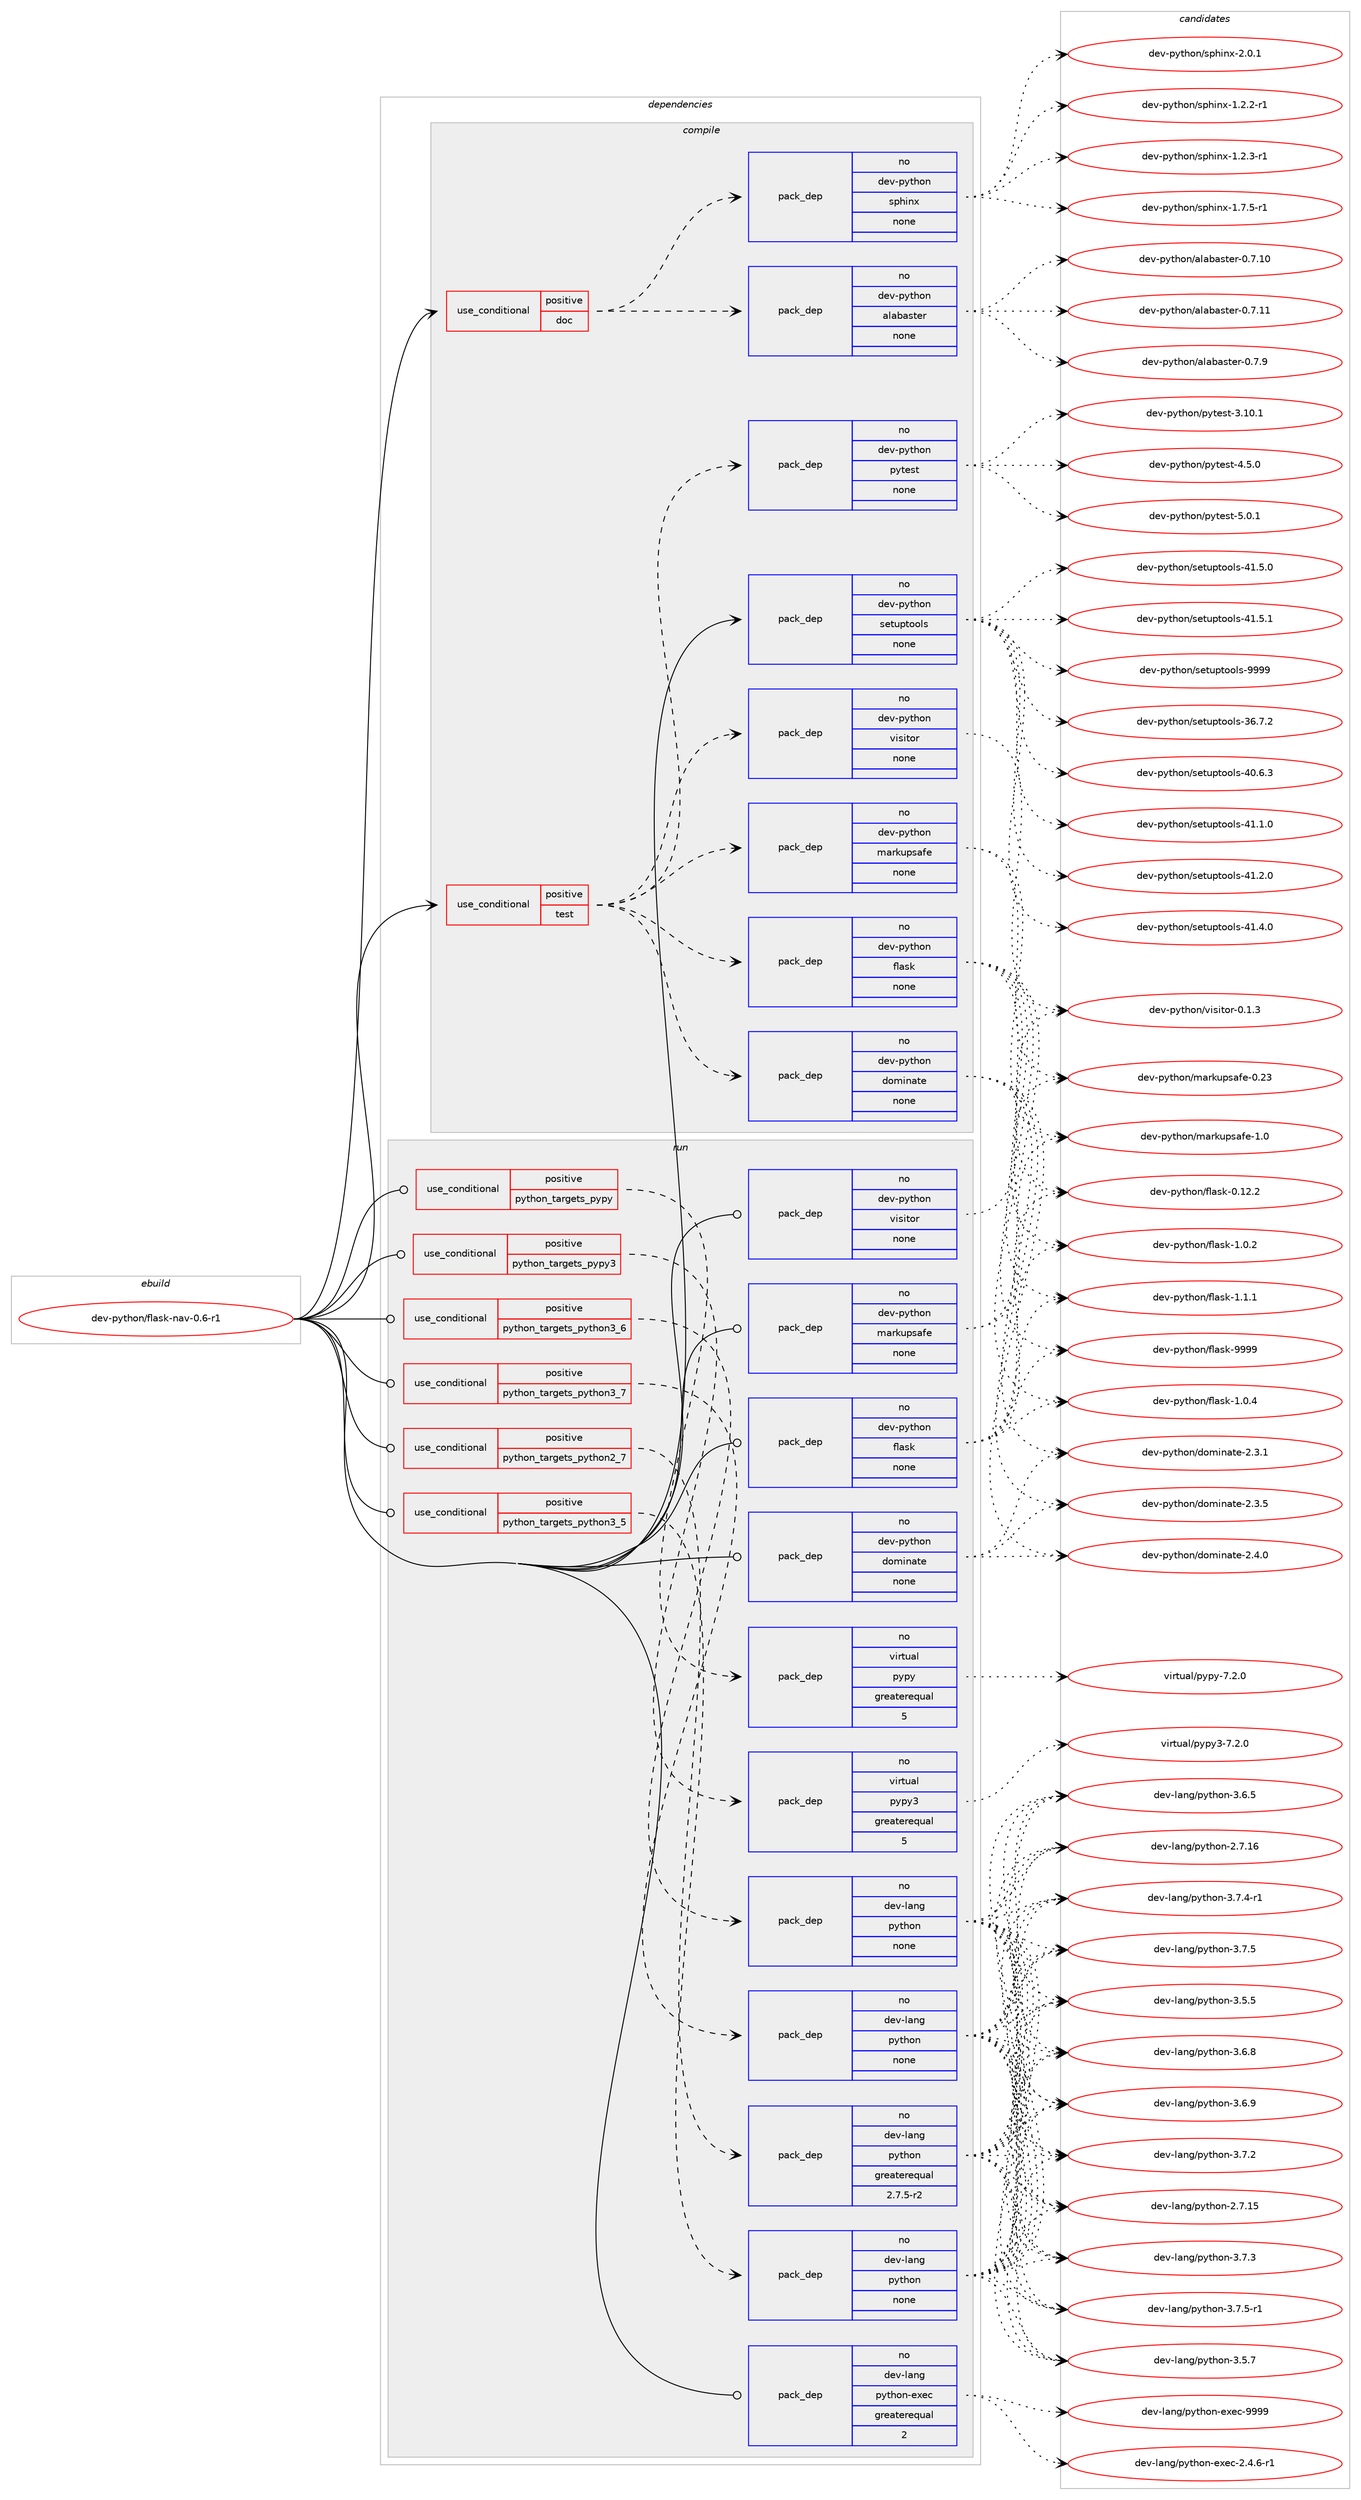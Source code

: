 digraph prolog {

# *************
# Graph options
# *************

newrank=true;
concentrate=true;
compound=true;
graph [rankdir=LR,fontname=Helvetica,fontsize=10,ranksep=1.5];#, ranksep=2.5, nodesep=0.2];
edge  [arrowhead=vee];
node  [fontname=Helvetica,fontsize=10];

# **********
# The ebuild
# **********

subgraph cluster_leftcol {
color=gray;
rank=same;
label=<<i>ebuild</i>>;
id [label="dev-python/flask-nav-0.6-r1", color=red, width=4, href="../dev-python/flask-nav-0.6-r1.svg"];
}

# ****************
# The dependencies
# ****************

subgraph cluster_midcol {
color=gray;
label=<<i>dependencies</i>>;
subgraph cluster_compile {
fillcolor="#eeeeee";
style=filled;
label=<<i>compile</i>>;
subgraph cond139541 {
dependency605165 [label=<<TABLE BORDER="0" CELLBORDER="1" CELLSPACING="0" CELLPADDING="4"><TR><TD ROWSPAN="3" CELLPADDING="10">use_conditional</TD></TR><TR><TD>positive</TD></TR><TR><TD>doc</TD></TR></TABLE>>, shape=none, color=red];
subgraph pack453827 {
dependency605166 [label=<<TABLE BORDER="0" CELLBORDER="1" CELLSPACING="0" CELLPADDING="4" WIDTH="220"><TR><TD ROWSPAN="6" CELLPADDING="30">pack_dep</TD></TR><TR><TD WIDTH="110">no</TD></TR><TR><TD>dev-python</TD></TR><TR><TD>alabaster</TD></TR><TR><TD>none</TD></TR><TR><TD></TD></TR></TABLE>>, shape=none, color=blue];
}
dependency605165:e -> dependency605166:w [weight=20,style="dashed",arrowhead="vee"];
subgraph pack453828 {
dependency605167 [label=<<TABLE BORDER="0" CELLBORDER="1" CELLSPACING="0" CELLPADDING="4" WIDTH="220"><TR><TD ROWSPAN="6" CELLPADDING="30">pack_dep</TD></TR><TR><TD WIDTH="110">no</TD></TR><TR><TD>dev-python</TD></TR><TR><TD>sphinx</TD></TR><TR><TD>none</TD></TR><TR><TD></TD></TR></TABLE>>, shape=none, color=blue];
}
dependency605165:e -> dependency605167:w [weight=20,style="dashed",arrowhead="vee"];
}
id:e -> dependency605165:w [weight=20,style="solid",arrowhead="vee"];
subgraph cond139542 {
dependency605168 [label=<<TABLE BORDER="0" CELLBORDER="1" CELLSPACING="0" CELLPADDING="4"><TR><TD ROWSPAN="3" CELLPADDING="10">use_conditional</TD></TR><TR><TD>positive</TD></TR><TR><TD>test</TD></TR></TABLE>>, shape=none, color=red];
subgraph pack453829 {
dependency605169 [label=<<TABLE BORDER="0" CELLBORDER="1" CELLSPACING="0" CELLPADDING="4" WIDTH="220"><TR><TD ROWSPAN="6" CELLPADDING="30">pack_dep</TD></TR><TR><TD WIDTH="110">no</TD></TR><TR><TD>dev-python</TD></TR><TR><TD>dominate</TD></TR><TR><TD>none</TD></TR><TR><TD></TD></TR></TABLE>>, shape=none, color=blue];
}
dependency605168:e -> dependency605169:w [weight=20,style="dashed",arrowhead="vee"];
subgraph pack453830 {
dependency605170 [label=<<TABLE BORDER="0" CELLBORDER="1" CELLSPACING="0" CELLPADDING="4" WIDTH="220"><TR><TD ROWSPAN="6" CELLPADDING="30">pack_dep</TD></TR><TR><TD WIDTH="110">no</TD></TR><TR><TD>dev-python</TD></TR><TR><TD>flask</TD></TR><TR><TD>none</TD></TR><TR><TD></TD></TR></TABLE>>, shape=none, color=blue];
}
dependency605168:e -> dependency605170:w [weight=20,style="dashed",arrowhead="vee"];
subgraph pack453831 {
dependency605171 [label=<<TABLE BORDER="0" CELLBORDER="1" CELLSPACING="0" CELLPADDING="4" WIDTH="220"><TR><TD ROWSPAN="6" CELLPADDING="30">pack_dep</TD></TR><TR><TD WIDTH="110">no</TD></TR><TR><TD>dev-python</TD></TR><TR><TD>markupsafe</TD></TR><TR><TD>none</TD></TR><TR><TD></TD></TR></TABLE>>, shape=none, color=blue];
}
dependency605168:e -> dependency605171:w [weight=20,style="dashed",arrowhead="vee"];
subgraph pack453832 {
dependency605172 [label=<<TABLE BORDER="0" CELLBORDER="1" CELLSPACING="0" CELLPADDING="4" WIDTH="220"><TR><TD ROWSPAN="6" CELLPADDING="30">pack_dep</TD></TR><TR><TD WIDTH="110">no</TD></TR><TR><TD>dev-python</TD></TR><TR><TD>visitor</TD></TR><TR><TD>none</TD></TR><TR><TD></TD></TR></TABLE>>, shape=none, color=blue];
}
dependency605168:e -> dependency605172:w [weight=20,style="dashed",arrowhead="vee"];
subgraph pack453833 {
dependency605173 [label=<<TABLE BORDER="0" CELLBORDER="1" CELLSPACING="0" CELLPADDING="4" WIDTH="220"><TR><TD ROWSPAN="6" CELLPADDING="30">pack_dep</TD></TR><TR><TD WIDTH="110">no</TD></TR><TR><TD>dev-python</TD></TR><TR><TD>pytest</TD></TR><TR><TD>none</TD></TR><TR><TD></TD></TR></TABLE>>, shape=none, color=blue];
}
dependency605168:e -> dependency605173:w [weight=20,style="dashed",arrowhead="vee"];
}
id:e -> dependency605168:w [weight=20,style="solid",arrowhead="vee"];
subgraph pack453834 {
dependency605174 [label=<<TABLE BORDER="0" CELLBORDER="1" CELLSPACING="0" CELLPADDING="4" WIDTH="220"><TR><TD ROWSPAN="6" CELLPADDING="30">pack_dep</TD></TR><TR><TD WIDTH="110">no</TD></TR><TR><TD>dev-python</TD></TR><TR><TD>setuptools</TD></TR><TR><TD>none</TD></TR><TR><TD></TD></TR></TABLE>>, shape=none, color=blue];
}
id:e -> dependency605174:w [weight=20,style="solid",arrowhead="vee"];
}
subgraph cluster_compileandrun {
fillcolor="#eeeeee";
style=filled;
label=<<i>compile and run</i>>;
}
subgraph cluster_run {
fillcolor="#eeeeee";
style=filled;
label=<<i>run</i>>;
subgraph cond139543 {
dependency605175 [label=<<TABLE BORDER="0" CELLBORDER="1" CELLSPACING="0" CELLPADDING="4"><TR><TD ROWSPAN="3" CELLPADDING="10">use_conditional</TD></TR><TR><TD>positive</TD></TR><TR><TD>python_targets_pypy</TD></TR></TABLE>>, shape=none, color=red];
subgraph pack453835 {
dependency605176 [label=<<TABLE BORDER="0" CELLBORDER="1" CELLSPACING="0" CELLPADDING="4" WIDTH="220"><TR><TD ROWSPAN="6" CELLPADDING="30">pack_dep</TD></TR><TR><TD WIDTH="110">no</TD></TR><TR><TD>virtual</TD></TR><TR><TD>pypy</TD></TR><TR><TD>greaterequal</TD></TR><TR><TD>5</TD></TR></TABLE>>, shape=none, color=blue];
}
dependency605175:e -> dependency605176:w [weight=20,style="dashed",arrowhead="vee"];
}
id:e -> dependency605175:w [weight=20,style="solid",arrowhead="odot"];
subgraph cond139544 {
dependency605177 [label=<<TABLE BORDER="0" CELLBORDER="1" CELLSPACING="0" CELLPADDING="4"><TR><TD ROWSPAN="3" CELLPADDING="10">use_conditional</TD></TR><TR><TD>positive</TD></TR><TR><TD>python_targets_pypy3</TD></TR></TABLE>>, shape=none, color=red];
subgraph pack453836 {
dependency605178 [label=<<TABLE BORDER="0" CELLBORDER="1" CELLSPACING="0" CELLPADDING="4" WIDTH="220"><TR><TD ROWSPAN="6" CELLPADDING="30">pack_dep</TD></TR><TR><TD WIDTH="110">no</TD></TR><TR><TD>virtual</TD></TR><TR><TD>pypy3</TD></TR><TR><TD>greaterequal</TD></TR><TR><TD>5</TD></TR></TABLE>>, shape=none, color=blue];
}
dependency605177:e -> dependency605178:w [weight=20,style="dashed",arrowhead="vee"];
}
id:e -> dependency605177:w [weight=20,style="solid",arrowhead="odot"];
subgraph cond139545 {
dependency605179 [label=<<TABLE BORDER="0" CELLBORDER="1" CELLSPACING="0" CELLPADDING="4"><TR><TD ROWSPAN="3" CELLPADDING="10">use_conditional</TD></TR><TR><TD>positive</TD></TR><TR><TD>python_targets_python2_7</TD></TR></TABLE>>, shape=none, color=red];
subgraph pack453837 {
dependency605180 [label=<<TABLE BORDER="0" CELLBORDER="1" CELLSPACING="0" CELLPADDING="4" WIDTH="220"><TR><TD ROWSPAN="6" CELLPADDING="30">pack_dep</TD></TR><TR><TD WIDTH="110">no</TD></TR><TR><TD>dev-lang</TD></TR><TR><TD>python</TD></TR><TR><TD>greaterequal</TD></TR><TR><TD>2.7.5-r2</TD></TR></TABLE>>, shape=none, color=blue];
}
dependency605179:e -> dependency605180:w [weight=20,style="dashed",arrowhead="vee"];
}
id:e -> dependency605179:w [weight=20,style="solid",arrowhead="odot"];
subgraph cond139546 {
dependency605181 [label=<<TABLE BORDER="0" CELLBORDER="1" CELLSPACING="0" CELLPADDING="4"><TR><TD ROWSPAN="3" CELLPADDING="10">use_conditional</TD></TR><TR><TD>positive</TD></TR><TR><TD>python_targets_python3_5</TD></TR></TABLE>>, shape=none, color=red];
subgraph pack453838 {
dependency605182 [label=<<TABLE BORDER="0" CELLBORDER="1" CELLSPACING="0" CELLPADDING="4" WIDTH="220"><TR><TD ROWSPAN="6" CELLPADDING="30">pack_dep</TD></TR><TR><TD WIDTH="110">no</TD></TR><TR><TD>dev-lang</TD></TR><TR><TD>python</TD></TR><TR><TD>none</TD></TR><TR><TD></TD></TR></TABLE>>, shape=none, color=blue];
}
dependency605181:e -> dependency605182:w [weight=20,style="dashed",arrowhead="vee"];
}
id:e -> dependency605181:w [weight=20,style="solid",arrowhead="odot"];
subgraph cond139547 {
dependency605183 [label=<<TABLE BORDER="0" CELLBORDER="1" CELLSPACING="0" CELLPADDING="4"><TR><TD ROWSPAN="3" CELLPADDING="10">use_conditional</TD></TR><TR><TD>positive</TD></TR><TR><TD>python_targets_python3_6</TD></TR></TABLE>>, shape=none, color=red];
subgraph pack453839 {
dependency605184 [label=<<TABLE BORDER="0" CELLBORDER="1" CELLSPACING="0" CELLPADDING="4" WIDTH="220"><TR><TD ROWSPAN="6" CELLPADDING="30">pack_dep</TD></TR><TR><TD WIDTH="110">no</TD></TR><TR><TD>dev-lang</TD></TR><TR><TD>python</TD></TR><TR><TD>none</TD></TR><TR><TD></TD></TR></TABLE>>, shape=none, color=blue];
}
dependency605183:e -> dependency605184:w [weight=20,style="dashed",arrowhead="vee"];
}
id:e -> dependency605183:w [weight=20,style="solid",arrowhead="odot"];
subgraph cond139548 {
dependency605185 [label=<<TABLE BORDER="0" CELLBORDER="1" CELLSPACING="0" CELLPADDING="4"><TR><TD ROWSPAN="3" CELLPADDING="10">use_conditional</TD></TR><TR><TD>positive</TD></TR><TR><TD>python_targets_python3_7</TD></TR></TABLE>>, shape=none, color=red];
subgraph pack453840 {
dependency605186 [label=<<TABLE BORDER="0" CELLBORDER="1" CELLSPACING="0" CELLPADDING="4" WIDTH="220"><TR><TD ROWSPAN="6" CELLPADDING="30">pack_dep</TD></TR><TR><TD WIDTH="110">no</TD></TR><TR><TD>dev-lang</TD></TR><TR><TD>python</TD></TR><TR><TD>none</TD></TR><TR><TD></TD></TR></TABLE>>, shape=none, color=blue];
}
dependency605185:e -> dependency605186:w [weight=20,style="dashed",arrowhead="vee"];
}
id:e -> dependency605185:w [weight=20,style="solid",arrowhead="odot"];
subgraph pack453841 {
dependency605187 [label=<<TABLE BORDER="0" CELLBORDER="1" CELLSPACING="0" CELLPADDING="4" WIDTH="220"><TR><TD ROWSPAN="6" CELLPADDING="30">pack_dep</TD></TR><TR><TD WIDTH="110">no</TD></TR><TR><TD>dev-lang</TD></TR><TR><TD>python-exec</TD></TR><TR><TD>greaterequal</TD></TR><TR><TD>2</TD></TR></TABLE>>, shape=none, color=blue];
}
id:e -> dependency605187:w [weight=20,style="solid",arrowhead="odot"];
subgraph pack453842 {
dependency605188 [label=<<TABLE BORDER="0" CELLBORDER="1" CELLSPACING="0" CELLPADDING="4" WIDTH="220"><TR><TD ROWSPAN="6" CELLPADDING="30">pack_dep</TD></TR><TR><TD WIDTH="110">no</TD></TR><TR><TD>dev-python</TD></TR><TR><TD>dominate</TD></TR><TR><TD>none</TD></TR><TR><TD></TD></TR></TABLE>>, shape=none, color=blue];
}
id:e -> dependency605188:w [weight=20,style="solid",arrowhead="odot"];
subgraph pack453843 {
dependency605189 [label=<<TABLE BORDER="0" CELLBORDER="1" CELLSPACING="0" CELLPADDING="4" WIDTH="220"><TR><TD ROWSPAN="6" CELLPADDING="30">pack_dep</TD></TR><TR><TD WIDTH="110">no</TD></TR><TR><TD>dev-python</TD></TR><TR><TD>flask</TD></TR><TR><TD>none</TD></TR><TR><TD></TD></TR></TABLE>>, shape=none, color=blue];
}
id:e -> dependency605189:w [weight=20,style="solid",arrowhead="odot"];
subgraph pack453844 {
dependency605190 [label=<<TABLE BORDER="0" CELLBORDER="1" CELLSPACING="0" CELLPADDING="4" WIDTH="220"><TR><TD ROWSPAN="6" CELLPADDING="30">pack_dep</TD></TR><TR><TD WIDTH="110">no</TD></TR><TR><TD>dev-python</TD></TR><TR><TD>markupsafe</TD></TR><TR><TD>none</TD></TR><TR><TD></TD></TR></TABLE>>, shape=none, color=blue];
}
id:e -> dependency605190:w [weight=20,style="solid",arrowhead="odot"];
subgraph pack453845 {
dependency605191 [label=<<TABLE BORDER="0" CELLBORDER="1" CELLSPACING="0" CELLPADDING="4" WIDTH="220"><TR><TD ROWSPAN="6" CELLPADDING="30">pack_dep</TD></TR><TR><TD WIDTH="110">no</TD></TR><TR><TD>dev-python</TD></TR><TR><TD>visitor</TD></TR><TR><TD>none</TD></TR><TR><TD></TD></TR></TABLE>>, shape=none, color=blue];
}
id:e -> dependency605191:w [weight=20,style="solid",arrowhead="odot"];
}
}

# **************
# The candidates
# **************

subgraph cluster_choices {
rank=same;
color=gray;
label=<<i>candidates</i>>;

subgraph choice453827 {
color=black;
nodesep=1;
choice10010111845112121116104111110479710897989711511610111445484655464948 [label="dev-python/alabaster-0.7.10", color=red, width=4,href="../dev-python/alabaster-0.7.10.svg"];
choice10010111845112121116104111110479710897989711511610111445484655464949 [label="dev-python/alabaster-0.7.11", color=red, width=4,href="../dev-python/alabaster-0.7.11.svg"];
choice100101118451121211161041111104797108979897115116101114454846554657 [label="dev-python/alabaster-0.7.9", color=red, width=4,href="../dev-python/alabaster-0.7.9.svg"];
dependency605166:e -> choice10010111845112121116104111110479710897989711511610111445484655464948:w [style=dotted,weight="100"];
dependency605166:e -> choice10010111845112121116104111110479710897989711511610111445484655464949:w [style=dotted,weight="100"];
dependency605166:e -> choice100101118451121211161041111104797108979897115116101114454846554657:w [style=dotted,weight="100"];
}
subgraph choice453828 {
color=black;
nodesep=1;
choice10010111845112121116104111110471151121041051101204549465046504511449 [label="dev-python/sphinx-1.2.2-r1", color=red, width=4,href="../dev-python/sphinx-1.2.2-r1.svg"];
choice10010111845112121116104111110471151121041051101204549465046514511449 [label="dev-python/sphinx-1.2.3-r1", color=red, width=4,href="../dev-python/sphinx-1.2.3-r1.svg"];
choice10010111845112121116104111110471151121041051101204549465546534511449 [label="dev-python/sphinx-1.7.5-r1", color=red, width=4,href="../dev-python/sphinx-1.7.5-r1.svg"];
choice1001011184511212111610411111047115112104105110120455046484649 [label="dev-python/sphinx-2.0.1", color=red, width=4,href="../dev-python/sphinx-2.0.1.svg"];
dependency605167:e -> choice10010111845112121116104111110471151121041051101204549465046504511449:w [style=dotted,weight="100"];
dependency605167:e -> choice10010111845112121116104111110471151121041051101204549465046514511449:w [style=dotted,weight="100"];
dependency605167:e -> choice10010111845112121116104111110471151121041051101204549465546534511449:w [style=dotted,weight="100"];
dependency605167:e -> choice1001011184511212111610411111047115112104105110120455046484649:w [style=dotted,weight="100"];
}
subgraph choice453829 {
color=black;
nodesep=1;
choice100101118451121211161041111104710011110910511097116101455046514649 [label="dev-python/dominate-2.3.1", color=red, width=4,href="../dev-python/dominate-2.3.1.svg"];
choice100101118451121211161041111104710011110910511097116101455046514653 [label="dev-python/dominate-2.3.5", color=red, width=4,href="../dev-python/dominate-2.3.5.svg"];
choice100101118451121211161041111104710011110910511097116101455046524648 [label="dev-python/dominate-2.4.0", color=red, width=4,href="../dev-python/dominate-2.4.0.svg"];
dependency605169:e -> choice100101118451121211161041111104710011110910511097116101455046514649:w [style=dotted,weight="100"];
dependency605169:e -> choice100101118451121211161041111104710011110910511097116101455046514653:w [style=dotted,weight="100"];
dependency605169:e -> choice100101118451121211161041111104710011110910511097116101455046524648:w [style=dotted,weight="100"];
}
subgraph choice453830 {
color=black;
nodesep=1;
choice10010111845112121116104111110471021089711510745484649504650 [label="dev-python/flask-0.12.2", color=red, width=4,href="../dev-python/flask-0.12.2.svg"];
choice100101118451121211161041111104710210897115107454946484650 [label="dev-python/flask-1.0.2", color=red, width=4,href="../dev-python/flask-1.0.2.svg"];
choice100101118451121211161041111104710210897115107454946484652 [label="dev-python/flask-1.0.4", color=red, width=4,href="../dev-python/flask-1.0.4.svg"];
choice100101118451121211161041111104710210897115107454946494649 [label="dev-python/flask-1.1.1", color=red, width=4,href="../dev-python/flask-1.1.1.svg"];
choice1001011184511212111610411111047102108971151074557575757 [label="dev-python/flask-9999", color=red, width=4,href="../dev-python/flask-9999.svg"];
dependency605170:e -> choice10010111845112121116104111110471021089711510745484649504650:w [style=dotted,weight="100"];
dependency605170:e -> choice100101118451121211161041111104710210897115107454946484650:w [style=dotted,weight="100"];
dependency605170:e -> choice100101118451121211161041111104710210897115107454946484652:w [style=dotted,weight="100"];
dependency605170:e -> choice100101118451121211161041111104710210897115107454946494649:w [style=dotted,weight="100"];
dependency605170:e -> choice1001011184511212111610411111047102108971151074557575757:w [style=dotted,weight="100"];
}
subgraph choice453831 {
color=black;
nodesep=1;
choice100101118451121211161041111104710997114107117112115971021014548465051 [label="dev-python/markupsafe-0.23", color=red, width=4,href="../dev-python/markupsafe-0.23.svg"];
choice1001011184511212111610411111047109971141071171121159710210145494648 [label="dev-python/markupsafe-1.0", color=red, width=4,href="../dev-python/markupsafe-1.0.svg"];
dependency605171:e -> choice100101118451121211161041111104710997114107117112115971021014548465051:w [style=dotted,weight="100"];
dependency605171:e -> choice1001011184511212111610411111047109971141071171121159710210145494648:w [style=dotted,weight="100"];
}
subgraph choice453832 {
color=black;
nodesep=1;
choice1001011184511212111610411111047118105115105116111114454846494651 [label="dev-python/visitor-0.1.3", color=red, width=4,href="../dev-python/visitor-0.1.3.svg"];
dependency605172:e -> choice1001011184511212111610411111047118105115105116111114454846494651:w [style=dotted,weight="100"];
}
subgraph choice453833 {
color=black;
nodesep=1;
choice100101118451121211161041111104711212111610111511645514649484649 [label="dev-python/pytest-3.10.1", color=red, width=4,href="../dev-python/pytest-3.10.1.svg"];
choice1001011184511212111610411111047112121116101115116455246534648 [label="dev-python/pytest-4.5.0", color=red, width=4,href="../dev-python/pytest-4.5.0.svg"];
choice1001011184511212111610411111047112121116101115116455346484649 [label="dev-python/pytest-5.0.1", color=red, width=4,href="../dev-python/pytest-5.0.1.svg"];
dependency605173:e -> choice100101118451121211161041111104711212111610111511645514649484649:w [style=dotted,weight="100"];
dependency605173:e -> choice1001011184511212111610411111047112121116101115116455246534648:w [style=dotted,weight="100"];
dependency605173:e -> choice1001011184511212111610411111047112121116101115116455346484649:w [style=dotted,weight="100"];
}
subgraph choice453834 {
color=black;
nodesep=1;
choice100101118451121211161041111104711510111611711211611111110811545515446554650 [label="dev-python/setuptools-36.7.2", color=red, width=4,href="../dev-python/setuptools-36.7.2.svg"];
choice100101118451121211161041111104711510111611711211611111110811545524846544651 [label="dev-python/setuptools-40.6.3", color=red, width=4,href="../dev-python/setuptools-40.6.3.svg"];
choice100101118451121211161041111104711510111611711211611111110811545524946494648 [label="dev-python/setuptools-41.1.0", color=red, width=4,href="../dev-python/setuptools-41.1.0.svg"];
choice100101118451121211161041111104711510111611711211611111110811545524946504648 [label="dev-python/setuptools-41.2.0", color=red, width=4,href="../dev-python/setuptools-41.2.0.svg"];
choice100101118451121211161041111104711510111611711211611111110811545524946524648 [label="dev-python/setuptools-41.4.0", color=red, width=4,href="../dev-python/setuptools-41.4.0.svg"];
choice100101118451121211161041111104711510111611711211611111110811545524946534648 [label="dev-python/setuptools-41.5.0", color=red, width=4,href="../dev-python/setuptools-41.5.0.svg"];
choice100101118451121211161041111104711510111611711211611111110811545524946534649 [label="dev-python/setuptools-41.5.1", color=red, width=4,href="../dev-python/setuptools-41.5.1.svg"];
choice10010111845112121116104111110471151011161171121161111111081154557575757 [label="dev-python/setuptools-9999", color=red, width=4,href="../dev-python/setuptools-9999.svg"];
dependency605174:e -> choice100101118451121211161041111104711510111611711211611111110811545515446554650:w [style=dotted,weight="100"];
dependency605174:e -> choice100101118451121211161041111104711510111611711211611111110811545524846544651:w [style=dotted,weight="100"];
dependency605174:e -> choice100101118451121211161041111104711510111611711211611111110811545524946494648:w [style=dotted,weight="100"];
dependency605174:e -> choice100101118451121211161041111104711510111611711211611111110811545524946504648:w [style=dotted,weight="100"];
dependency605174:e -> choice100101118451121211161041111104711510111611711211611111110811545524946524648:w [style=dotted,weight="100"];
dependency605174:e -> choice100101118451121211161041111104711510111611711211611111110811545524946534648:w [style=dotted,weight="100"];
dependency605174:e -> choice100101118451121211161041111104711510111611711211611111110811545524946534649:w [style=dotted,weight="100"];
dependency605174:e -> choice10010111845112121116104111110471151011161171121161111111081154557575757:w [style=dotted,weight="100"];
}
subgraph choice453835 {
color=black;
nodesep=1;
choice1181051141161179710847112121112121455546504648 [label="virtual/pypy-7.2.0", color=red, width=4,href="../virtual/pypy-7.2.0.svg"];
dependency605176:e -> choice1181051141161179710847112121112121455546504648:w [style=dotted,weight="100"];
}
subgraph choice453836 {
color=black;
nodesep=1;
choice118105114116117971084711212111212151455546504648 [label="virtual/pypy3-7.2.0", color=red, width=4,href="../virtual/pypy3-7.2.0.svg"];
dependency605178:e -> choice118105114116117971084711212111212151455546504648:w [style=dotted,weight="100"];
}
subgraph choice453837 {
color=black;
nodesep=1;
choice10010111845108971101034711212111610411111045504655464953 [label="dev-lang/python-2.7.15", color=red, width=4,href="../dev-lang/python-2.7.15.svg"];
choice10010111845108971101034711212111610411111045504655464954 [label="dev-lang/python-2.7.16", color=red, width=4,href="../dev-lang/python-2.7.16.svg"];
choice100101118451089711010347112121116104111110455146534653 [label="dev-lang/python-3.5.5", color=red, width=4,href="../dev-lang/python-3.5.5.svg"];
choice100101118451089711010347112121116104111110455146534655 [label="dev-lang/python-3.5.7", color=red, width=4,href="../dev-lang/python-3.5.7.svg"];
choice100101118451089711010347112121116104111110455146544653 [label="dev-lang/python-3.6.5", color=red, width=4,href="../dev-lang/python-3.6.5.svg"];
choice100101118451089711010347112121116104111110455146544656 [label="dev-lang/python-3.6.8", color=red, width=4,href="../dev-lang/python-3.6.8.svg"];
choice100101118451089711010347112121116104111110455146544657 [label="dev-lang/python-3.6.9", color=red, width=4,href="../dev-lang/python-3.6.9.svg"];
choice100101118451089711010347112121116104111110455146554650 [label="dev-lang/python-3.7.2", color=red, width=4,href="../dev-lang/python-3.7.2.svg"];
choice100101118451089711010347112121116104111110455146554651 [label="dev-lang/python-3.7.3", color=red, width=4,href="../dev-lang/python-3.7.3.svg"];
choice1001011184510897110103471121211161041111104551465546524511449 [label="dev-lang/python-3.7.4-r1", color=red, width=4,href="../dev-lang/python-3.7.4-r1.svg"];
choice100101118451089711010347112121116104111110455146554653 [label="dev-lang/python-3.7.5", color=red, width=4,href="../dev-lang/python-3.7.5.svg"];
choice1001011184510897110103471121211161041111104551465546534511449 [label="dev-lang/python-3.7.5-r1", color=red, width=4,href="../dev-lang/python-3.7.5-r1.svg"];
dependency605180:e -> choice10010111845108971101034711212111610411111045504655464953:w [style=dotted,weight="100"];
dependency605180:e -> choice10010111845108971101034711212111610411111045504655464954:w [style=dotted,weight="100"];
dependency605180:e -> choice100101118451089711010347112121116104111110455146534653:w [style=dotted,weight="100"];
dependency605180:e -> choice100101118451089711010347112121116104111110455146534655:w [style=dotted,weight="100"];
dependency605180:e -> choice100101118451089711010347112121116104111110455146544653:w [style=dotted,weight="100"];
dependency605180:e -> choice100101118451089711010347112121116104111110455146544656:w [style=dotted,weight="100"];
dependency605180:e -> choice100101118451089711010347112121116104111110455146544657:w [style=dotted,weight="100"];
dependency605180:e -> choice100101118451089711010347112121116104111110455146554650:w [style=dotted,weight="100"];
dependency605180:e -> choice100101118451089711010347112121116104111110455146554651:w [style=dotted,weight="100"];
dependency605180:e -> choice1001011184510897110103471121211161041111104551465546524511449:w [style=dotted,weight="100"];
dependency605180:e -> choice100101118451089711010347112121116104111110455146554653:w [style=dotted,weight="100"];
dependency605180:e -> choice1001011184510897110103471121211161041111104551465546534511449:w [style=dotted,weight="100"];
}
subgraph choice453838 {
color=black;
nodesep=1;
choice10010111845108971101034711212111610411111045504655464953 [label="dev-lang/python-2.7.15", color=red, width=4,href="../dev-lang/python-2.7.15.svg"];
choice10010111845108971101034711212111610411111045504655464954 [label="dev-lang/python-2.7.16", color=red, width=4,href="../dev-lang/python-2.7.16.svg"];
choice100101118451089711010347112121116104111110455146534653 [label="dev-lang/python-3.5.5", color=red, width=4,href="../dev-lang/python-3.5.5.svg"];
choice100101118451089711010347112121116104111110455146534655 [label="dev-lang/python-3.5.7", color=red, width=4,href="../dev-lang/python-3.5.7.svg"];
choice100101118451089711010347112121116104111110455146544653 [label="dev-lang/python-3.6.5", color=red, width=4,href="../dev-lang/python-3.6.5.svg"];
choice100101118451089711010347112121116104111110455146544656 [label="dev-lang/python-3.6.8", color=red, width=4,href="../dev-lang/python-3.6.8.svg"];
choice100101118451089711010347112121116104111110455146544657 [label="dev-lang/python-3.6.9", color=red, width=4,href="../dev-lang/python-3.6.9.svg"];
choice100101118451089711010347112121116104111110455146554650 [label="dev-lang/python-3.7.2", color=red, width=4,href="../dev-lang/python-3.7.2.svg"];
choice100101118451089711010347112121116104111110455146554651 [label="dev-lang/python-3.7.3", color=red, width=4,href="../dev-lang/python-3.7.3.svg"];
choice1001011184510897110103471121211161041111104551465546524511449 [label="dev-lang/python-3.7.4-r1", color=red, width=4,href="../dev-lang/python-3.7.4-r1.svg"];
choice100101118451089711010347112121116104111110455146554653 [label="dev-lang/python-3.7.5", color=red, width=4,href="../dev-lang/python-3.7.5.svg"];
choice1001011184510897110103471121211161041111104551465546534511449 [label="dev-lang/python-3.7.5-r1", color=red, width=4,href="../dev-lang/python-3.7.5-r1.svg"];
dependency605182:e -> choice10010111845108971101034711212111610411111045504655464953:w [style=dotted,weight="100"];
dependency605182:e -> choice10010111845108971101034711212111610411111045504655464954:w [style=dotted,weight="100"];
dependency605182:e -> choice100101118451089711010347112121116104111110455146534653:w [style=dotted,weight="100"];
dependency605182:e -> choice100101118451089711010347112121116104111110455146534655:w [style=dotted,weight="100"];
dependency605182:e -> choice100101118451089711010347112121116104111110455146544653:w [style=dotted,weight="100"];
dependency605182:e -> choice100101118451089711010347112121116104111110455146544656:w [style=dotted,weight="100"];
dependency605182:e -> choice100101118451089711010347112121116104111110455146544657:w [style=dotted,weight="100"];
dependency605182:e -> choice100101118451089711010347112121116104111110455146554650:w [style=dotted,weight="100"];
dependency605182:e -> choice100101118451089711010347112121116104111110455146554651:w [style=dotted,weight="100"];
dependency605182:e -> choice1001011184510897110103471121211161041111104551465546524511449:w [style=dotted,weight="100"];
dependency605182:e -> choice100101118451089711010347112121116104111110455146554653:w [style=dotted,weight="100"];
dependency605182:e -> choice1001011184510897110103471121211161041111104551465546534511449:w [style=dotted,weight="100"];
}
subgraph choice453839 {
color=black;
nodesep=1;
choice10010111845108971101034711212111610411111045504655464953 [label="dev-lang/python-2.7.15", color=red, width=4,href="../dev-lang/python-2.7.15.svg"];
choice10010111845108971101034711212111610411111045504655464954 [label="dev-lang/python-2.7.16", color=red, width=4,href="../dev-lang/python-2.7.16.svg"];
choice100101118451089711010347112121116104111110455146534653 [label="dev-lang/python-3.5.5", color=red, width=4,href="../dev-lang/python-3.5.5.svg"];
choice100101118451089711010347112121116104111110455146534655 [label="dev-lang/python-3.5.7", color=red, width=4,href="../dev-lang/python-3.5.7.svg"];
choice100101118451089711010347112121116104111110455146544653 [label="dev-lang/python-3.6.5", color=red, width=4,href="../dev-lang/python-3.6.5.svg"];
choice100101118451089711010347112121116104111110455146544656 [label="dev-lang/python-3.6.8", color=red, width=4,href="../dev-lang/python-3.6.8.svg"];
choice100101118451089711010347112121116104111110455146544657 [label="dev-lang/python-3.6.9", color=red, width=4,href="../dev-lang/python-3.6.9.svg"];
choice100101118451089711010347112121116104111110455146554650 [label="dev-lang/python-3.7.2", color=red, width=4,href="../dev-lang/python-3.7.2.svg"];
choice100101118451089711010347112121116104111110455146554651 [label="dev-lang/python-3.7.3", color=red, width=4,href="../dev-lang/python-3.7.3.svg"];
choice1001011184510897110103471121211161041111104551465546524511449 [label="dev-lang/python-3.7.4-r1", color=red, width=4,href="../dev-lang/python-3.7.4-r1.svg"];
choice100101118451089711010347112121116104111110455146554653 [label="dev-lang/python-3.7.5", color=red, width=4,href="../dev-lang/python-3.7.5.svg"];
choice1001011184510897110103471121211161041111104551465546534511449 [label="dev-lang/python-3.7.5-r1", color=red, width=4,href="../dev-lang/python-3.7.5-r1.svg"];
dependency605184:e -> choice10010111845108971101034711212111610411111045504655464953:w [style=dotted,weight="100"];
dependency605184:e -> choice10010111845108971101034711212111610411111045504655464954:w [style=dotted,weight="100"];
dependency605184:e -> choice100101118451089711010347112121116104111110455146534653:w [style=dotted,weight="100"];
dependency605184:e -> choice100101118451089711010347112121116104111110455146534655:w [style=dotted,weight="100"];
dependency605184:e -> choice100101118451089711010347112121116104111110455146544653:w [style=dotted,weight="100"];
dependency605184:e -> choice100101118451089711010347112121116104111110455146544656:w [style=dotted,weight="100"];
dependency605184:e -> choice100101118451089711010347112121116104111110455146544657:w [style=dotted,weight="100"];
dependency605184:e -> choice100101118451089711010347112121116104111110455146554650:w [style=dotted,weight="100"];
dependency605184:e -> choice100101118451089711010347112121116104111110455146554651:w [style=dotted,weight="100"];
dependency605184:e -> choice1001011184510897110103471121211161041111104551465546524511449:w [style=dotted,weight="100"];
dependency605184:e -> choice100101118451089711010347112121116104111110455146554653:w [style=dotted,weight="100"];
dependency605184:e -> choice1001011184510897110103471121211161041111104551465546534511449:w [style=dotted,weight="100"];
}
subgraph choice453840 {
color=black;
nodesep=1;
choice10010111845108971101034711212111610411111045504655464953 [label="dev-lang/python-2.7.15", color=red, width=4,href="../dev-lang/python-2.7.15.svg"];
choice10010111845108971101034711212111610411111045504655464954 [label="dev-lang/python-2.7.16", color=red, width=4,href="../dev-lang/python-2.7.16.svg"];
choice100101118451089711010347112121116104111110455146534653 [label="dev-lang/python-3.5.5", color=red, width=4,href="../dev-lang/python-3.5.5.svg"];
choice100101118451089711010347112121116104111110455146534655 [label="dev-lang/python-3.5.7", color=red, width=4,href="../dev-lang/python-3.5.7.svg"];
choice100101118451089711010347112121116104111110455146544653 [label="dev-lang/python-3.6.5", color=red, width=4,href="../dev-lang/python-3.6.5.svg"];
choice100101118451089711010347112121116104111110455146544656 [label="dev-lang/python-3.6.8", color=red, width=4,href="../dev-lang/python-3.6.8.svg"];
choice100101118451089711010347112121116104111110455146544657 [label="dev-lang/python-3.6.9", color=red, width=4,href="../dev-lang/python-3.6.9.svg"];
choice100101118451089711010347112121116104111110455146554650 [label="dev-lang/python-3.7.2", color=red, width=4,href="../dev-lang/python-3.7.2.svg"];
choice100101118451089711010347112121116104111110455146554651 [label="dev-lang/python-3.7.3", color=red, width=4,href="../dev-lang/python-3.7.3.svg"];
choice1001011184510897110103471121211161041111104551465546524511449 [label="dev-lang/python-3.7.4-r1", color=red, width=4,href="../dev-lang/python-3.7.4-r1.svg"];
choice100101118451089711010347112121116104111110455146554653 [label="dev-lang/python-3.7.5", color=red, width=4,href="../dev-lang/python-3.7.5.svg"];
choice1001011184510897110103471121211161041111104551465546534511449 [label="dev-lang/python-3.7.5-r1", color=red, width=4,href="../dev-lang/python-3.7.5-r1.svg"];
dependency605186:e -> choice10010111845108971101034711212111610411111045504655464953:w [style=dotted,weight="100"];
dependency605186:e -> choice10010111845108971101034711212111610411111045504655464954:w [style=dotted,weight="100"];
dependency605186:e -> choice100101118451089711010347112121116104111110455146534653:w [style=dotted,weight="100"];
dependency605186:e -> choice100101118451089711010347112121116104111110455146534655:w [style=dotted,weight="100"];
dependency605186:e -> choice100101118451089711010347112121116104111110455146544653:w [style=dotted,weight="100"];
dependency605186:e -> choice100101118451089711010347112121116104111110455146544656:w [style=dotted,weight="100"];
dependency605186:e -> choice100101118451089711010347112121116104111110455146544657:w [style=dotted,weight="100"];
dependency605186:e -> choice100101118451089711010347112121116104111110455146554650:w [style=dotted,weight="100"];
dependency605186:e -> choice100101118451089711010347112121116104111110455146554651:w [style=dotted,weight="100"];
dependency605186:e -> choice1001011184510897110103471121211161041111104551465546524511449:w [style=dotted,weight="100"];
dependency605186:e -> choice100101118451089711010347112121116104111110455146554653:w [style=dotted,weight="100"];
dependency605186:e -> choice1001011184510897110103471121211161041111104551465546534511449:w [style=dotted,weight="100"];
}
subgraph choice453841 {
color=black;
nodesep=1;
choice10010111845108971101034711212111610411111045101120101994550465246544511449 [label="dev-lang/python-exec-2.4.6-r1", color=red, width=4,href="../dev-lang/python-exec-2.4.6-r1.svg"];
choice10010111845108971101034711212111610411111045101120101994557575757 [label="dev-lang/python-exec-9999", color=red, width=4,href="../dev-lang/python-exec-9999.svg"];
dependency605187:e -> choice10010111845108971101034711212111610411111045101120101994550465246544511449:w [style=dotted,weight="100"];
dependency605187:e -> choice10010111845108971101034711212111610411111045101120101994557575757:w [style=dotted,weight="100"];
}
subgraph choice453842 {
color=black;
nodesep=1;
choice100101118451121211161041111104710011110910511097116101455046514649 [label="dev-python/dominate-2.3.1", color=red, width=4,href="../dev-python/dominate-2.3.1.svg"];
choice100101118451121211161041111104710011110910511097116101455046514653 [label="dev-python/dominate-2.3.5", color=red, width=4,href="../dev-python/dominate-2.3.5.svg"];
choice100101118451121211161041111104710011110910511097116101455046524648 [label="dev-python/dominate-2.4.0", color=red, width=4,href="../dev-python/dominate-2.4.0.svg"];
dependency605188:e -> choice100101118451121211161041111104710011110910511097116101455046514649:w [style=dotted,weight="100"];
dependency605188:e -> choice100101118451121211161041111104710011110910511097116101455046514653:w [style=dotted,weight="100"];
dependency605188:e -> choice100101118451121211161041111104710011110910511097116101455046524648:w [style=dotted,weight="100"];
}
subgraph choice453843 {
color=black;
nodesep=1;
choice10010111845112121116104111110471021089711510745484649504650 [label="dev-python/flask-0.12.2", color=red, width=4,href="../dev-python/flask-0.12.2.svg"];
choice100101118451121211161041111104710210897115107454946484650 [label="dev-python/flask-1.0.2", color=red, width=4,href="../dev-python/flask-1.0.2.svg"];
choice100101118451121211161041111104710210897115107454946484652 [label="dev-python/flask-1.0.4", color=red, width=4,href="../dev-python/flask-1.0.4.svg"];
choice100101118451121211161041111104710210897115107454946494649 [label="dev-python/flask-1.1.1", color=red, width=4,href="../dev-python/flask-1.1.1.svg"];
choice1001011184511212111610411111047102108971151074557575757 [label="dev-python/flask-9999", color=red, width=4,href="../dev-python/flask-9999.svg"];
dependency605189:e -> choice10010111845112121116104111110471021089711510745484649504650:w [style=dotted,weight="100"];
dependency605189:e -> choice100101118451121211161041111104710210897115107454946484650:w [style=dotted,weight="100"];
dependency605189:e -> choice100101118451121211161041111104710210897115107454946484652:w [style=dotted,weight="100"];
dependency605189:e -> choice100101118451121211161041111104710210897115107454946494649:w [style=dotted,weight="100"];
dependency605189:e -> choice1001011184511212111610411111047102108971151074557575757:w [style=dotted,weight="100"];
}
subgraph choice453844 {
color=black;
nodesep=1;
choice100101118451121211161041111104710997114107117112115971021014548465051 [label="dev-python/markupsafe-0.23", color=red, width=4,href="../dev-python/markupsafe-0.23.svg"];
choice1001011184511212111610411111047109971141071171121159710210145494648 [label="dev-python/markupsafe-1.0", color=red, width=4,href="../dev-python/markupsafe-1.0.svg"];
dependency605190:e -> choice100101118451121211161041111104710997114107117112115971021014548465051:w [style=dotted,weight="100"];
dependency605190:e -> choice1001011184511212111610411111047109971141071171121159710210145494648:w [style=dotted,weight="100"];
}
subgraph choice453845 {
color=black;
nodesep=1;
choice1001011184511212111610411111047118105115105116111114454846494651 [label="dev-python/visitor-0.1.3", color=red, width=4,href="../dev-python/visitor-0.1.3.svg"];
dependency605191:e -> choice1001011184511212111610411111047118105115105116111114454846494651:w [style=dotted,weight="100"];
}
}

}
